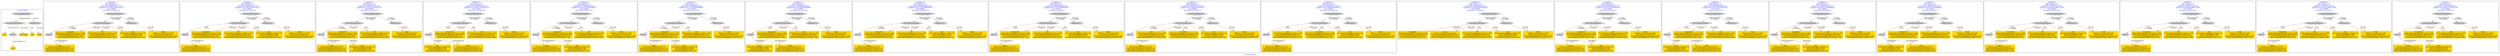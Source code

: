 digraph n0 {
fontcolor="blue"
remincross="true"
label="s16-s-hammer.xml"
subgraph cluster_0 {
label="1-correct model"
n2[style="filled",color="white",fillcolor="lightgray",label="CulturalHeritageObject1"];
n3[shape="plaintext",style="filled",fillcolor="gold",label="year"];
n4[style="filled",color="white",fillcolor="lightgray",label="Person1"];
n5[shape="plaintext",style="filled",fillcolor="gold",label="description"];
n6[shape="plaintext",style="filled",fillcolor="gold",label="title"];
n7[shape="plaintext",style="filled",fillcolor="gold",label="artist"];
n8[style="filled",color="white",fillcolor="lightgray",label="EuropeanaAggregation1"];
n9[style="filled",color="white",fillcolor="lightgray",label="WebResource1"];
n10[shape="plaintext",style="filled",fillcolor="gold",label="image"];
}
subgraph cluster_1 {
label="candidate 0\nlink coherence:1.0\nnode coherence:1.0\nconfidence:0.4995360125774145\nmapping score:0.5665120041924715\ncost:7.99964\n-precision:0.75-recall:0.75"
n12[style="filled",color="white",fillcolor="lightgray",label="CulturalHeritageObject1"];
n13[style="filled",color="white",fillcolor="lightgray",label="Person1"];
n14[style="filled",color="white",fillcolor="lightgray",label="EuropeanaAggregation1"];
n15[style="filled",color="white",fillcolor="lightgray",label="WebResource1"];
n16[shape="plaintext",style="filled",fillcolor="gold",label="artist\n[Person,nameOfThePerson,0.471]\n[CulturalHeritageObject,description,0.24]\n[Person,biographicalInformation,0.211]\n[CulturalHeritageObject,provenance,0.078]"];
n17[shape="plaintext",style="filled",fillcolor="gold",label="image\n[WebResource,classLink,0.856]\n[Document,classLink,0.081]\n[CulturalHeritageObject,description,0.049]\n[CulturalHeritageObject,extent,0.014]"];
n18[shape="plaintext",style="filled",fillcolor="gold",label="description\n[CulturalHeritageObject,provenance,0.455]\n[CulturalHeritageObject,description,0.225]\n[CulturalHeritageObject,title,0.182]\n[Person,biographicalInformation,0.138]"];
n19[shape="plaintext",style="filled",fillcolor="gold",label="title\n[CulturalHeritageObject,description,0.385]\n[CulturalHeritageObject,title,0.301]\n[Person,biographicalInformation,0.253]\n[CulturalHeritageObject,provenance,0.061]"];
n20[shape="plaintext",style="filled",fillcolor="gold",label="year\n[CulturalHeritageObject,created,0.33]\n[Person,dateOfBirth,0.288]\n[Person,dateOfDeath,0.276]\n[CulturalHeritageObject,title,0.105]"];
}
subgraph cluster_2 {
label="candidate 1\nlink coherence:1.0\nnode coherence:1.0\nconfidence:0.4995360125774145\nmapping score:0.5665120041924715\ncost:7.99978\n-precision:0.62-recall:0.62"
n22[style="filled",color="white",fillcolor="lightgray",label="CulturalHeritageObject1"];
n23[style="filled",color="white",fillcolor="lightgray",label="Person2"];
n24[style="filled",color="white",fillcolor="lightgray",label="EuropeanaAggregation1"];
n25[style="filled",color="white",fillcolor="lightgray",label="WebResource1"];
n26[shape="plaintext",style="filled",fillcolor="gold",label="image\n[WebResource,classLink,0.856]\n[Document,classLink,0.081]\n[CulturalHeritageObject,description,0.049]\n[CulturalHeritageObject,extent,0.014]"];
n27[shape="plaintext",style="filled",fillcolor="gold",label="description\n[CulturalHeritageObject,provenance,0.455]\n[CulturalHeritageObject,description,0.225]\n[CulturalHeritageObject,title,0.182]\n[Person,biographicalInformation,0.138]"];
n28[shape="plaintext",style="filled",fillcolor="gold",label="artist\n[Person,nameOfThePerson,0.471]\n[CulturalHeritageObject,description,0.24]\n[Person,biographicalInformation,0.211]\n[CulturalHeritageObject,provenance,0.078]"];
n29[shape="plaintext",style="filled",fillcolor="gold",label="title\n[CulturalHeritageObject,description,0.385]\n[CulturalHeritageObject,title,0.301]\n[Person,biographicalInformation,0.253]\n[CulturalHeritageObject,provenance,0.061]"];
n30[shape="plaintext",style="filled",fillcolor="gold",label="year\n[CulturalHeritageObject,created,0.33]\n[Person,dateOfBirth,0.288]\n[Person,dateOfDeath,0.276]\n[CulturalHeritageObject,title,0.105]"];
}
subgraph cluster_3 {
label="candidate 10\nlink coherence:1.0\nnode coherence:1.0\nconfidence:0.4743453582639473\nmapping score:0.5581151194213158\ncost:7.99974\n-precision:0.75-recall:0.75"
n32[style="filled",color="white",fillcolor="lightgray",label="CulturalHeritageObject1"];
n33[style="filled",color="white",fillcolor="lightgray",label="Person1"];
n34[style="filled",color="white",fillcolor="lightgray",label="EuropeanaAggregation1"];
n35[style="filled",color="white",fillcolor="lightgray",label="WebResource2"];
n36[shape="plaintext",style="filled",fillcolor="gold",label="artist\n[Person,nameOfThePerson,0.471]\n[CulturalHeritageObject,description,0.24]\n[Person,biographicalInformation,0.211]\n[CulturalHeritageObject,provenance,0.078]"];
n37[shape="plaintext",style="filled",fillcolor="gold",label="description\n[CulturalHeritageObject,provenance,0.455]\n[CulturalHeritageObject,description,0.225]\n[CulturalHeritageObject,title,0.182]\n[Person,biographicalInformation,0.138]"];
n38[shape="plaintext",style="filled",fillcolor="gold",label="image\n[WebResource,classLink,0.856]\n[Document,classLink,0.081]\n[CulturalHeritageObject,description,0.049]\n[CulturalHeritageObject,extent,0.014]"];
n39[shape="plaintext",style="filled",fillcolor="gold",label="title\n[CulturalHeritageObject,description,0.385]\n[CulturalHeritageObject,title,0.301]\n[Person,biographicalInformation,0.253]\n[CulturalHeritageObject,provenance,0.061]"];
n40[shape="plaintext",style="filled",fillcolor="gold",label="year\n[CulturalHeritageObject,created,0.33]\n[Person,dateOfBirth,0.288]\n[Person,dateOfDeath,0.276]\n[CulturalHeritageObject,title,0.105]"];
}
subgraph cluster_4 {
label="candidate 11\nlink coherence:1.0\nnode coherence:1.0\nconfidence:0.4743453582639473\nmapping score:0.5581151194213158\ncost:7.99978\n-precision:0.62-recall:0.62"
n42[style="filled",color="white",fillcolor="lightgray",label="CulturalHeritageObject1"];
n43[style="filled",color="white",fillcolor="lightgray",label="Person2"];
n44[style="filled",color="white",fillcolor="lightgray",label="EuropeanaAggregation1"];
n45[style="filled",color="white",fillcolor="lightgray",label="WebResource1"];
n46[shape="plaintext",style="filled",fillcolor="gold",label="image\n[WebResource,classLink,0.856]\n[Document,classLink,0.081]\n[CulturalHeritageObject,description,0.049]\n[CulturalHeritageObject,extent,0.014]"];
n47[shape="plaintext",style="filled",fillcolor="gold",label="description\n[CulturalHeritageObject,provenance,0.455]\n[CulturalHeritageObject,description,0.225]\n[CulturalHeritageObject,title,0.182]\n[Person,biographicalInformation,0.138]"];
n48[shape="plaintext",style="filled",fillcolor="gold",label="year\n[CulturalHeritageObject,created,0.33]\n[Person,dateOfBirth,0.288]\n[Person,dateOfDeath,0.276]\n[CulturalHeritageObject,title,0.105]"];
n49[shape="plaintext",style="filled",fillcolor="gold",label="artist\n[Person,nameOfThePerson,0.471]\n[CulturalHeritageObject,description,0.24]\n[Person,biographicalInformation,0.211]\n[CulturalHeritageObject,provenance,0.078]"];
n50[shape="plaintext",style="filled",fillcolor="gold",label="title\n[CulturalHeritageObject,description,0.385]\n[CulturalHeritageObject,title,0.301]\n[Person,biographicalInformation,0.253]\n[CulturalHeritageObject,provenance,0.061]"];
}
subgraph cluster_5 {
label="candidate 12\nlink coherence:1.0\nnode coherence:1.0\nconfidence:0.471988280365682\nmapping score:0.5573294267885607\ncost:7.99964\n-precision:0.75-recall:0.75"
n52[style="filled",color="white",fillcolor="lightgray",label="CulturalHeritageObject1"];
n53[style="filled",color="white",fillcolor="lightgray",label="Person1"];
n54[style="filled",color="white",fillcolor="lightgray",label="EuropeanaAggregation1"];
n55[style="filled",color="white",fillcolor="lightgray",label="WebResource1"];
n56[shape="plaintext",style="filled",fillcolor="gold",label="artist\n[Person,nameOfThePerson,0.471]\n[CulturalHeritageObject,description,0.24]\n[Person,biographicalInformation,0.211]\n[CulturalHeritageObject,provenance,0.078]"];
n57[shape="plaintext",style="filled",fillcolor="gold",label="image\n[WebResource,classLink,0.856]\n[Document,classLink,0.081]\n[CulturalHeritageObject,description,0.049]\n[CulturalHeritageObject,extent,0.014]"];
n58[shape="plaintext",style="filled",fillcolor="gold",label="description\n[CulturalHeritageObject,provenance,0.455]\n[CulturalHeritageObject,description,0.225]\n[CulturalHeritageObject,title,0.182]\n[Person,biographicalInformation,0.138]"];
n59[shape="plaintext",style="filled",fillcolor="gold",label="title\n[CulturalHeritageObject,description,0.385]\n[CulturalHeritageObject,title,0.301]\n[Person,biographicalInformation,0.253]\n[CulturalHeritageObject,provenance,0.061]"];
n60[shape="plaintext",style="filled",fillcolor="gold",label="year\n[CulturalHeritageObject,created,0.33]\n[Person,dateOfBirth,0.288]\n[Person,dateOfDeath,0.276]\n[CulturalHeritageObject,title,0.105]"];
}
subgraph cluster_6 {
label="candidate 13\nlink coherence:1.0\nnode coherence:1.0\nconfidence:0.471988280365682\nmapping score:0.5573294267885607\ncost:7.99974\n-precision:0.75-recall:0.75"
n62[style="filled",color="white",fillcolor="lightgray",label="CulturalHeritageObject1"];
n63[style="filled",color="white",fillcolor="lightgray",label="Person1"];
n64[style="filled",color="white",fillcolor="lightgray",label="EuropeanaAggregation1"];
n65[style="filled",color="white",fillcolor="lightgray",label="WebResource2"];
n66[shape="plaintext",style="filled",fillcolor="gold",label="artist\n[Person,nameOfThePerson,0.471]\n[CulturalHeritageObject,description,0.24]\n[Person,biographicalInformation,0.211]\n[CulturalHeritageObject,provenance,0.078]"];
n67[shape="plaintext",style="filled",fillcolor="gold",label="description\n[CulturalHeritageObject,provenance,0.455]\n[CulturalHeritageObject,description,0.225]\n[CulturalHeritageObject,title,0.182]\n[Person,biographicalInformation,0.138]"];
n68[shape="plaintext",style="filled",fillcolor="gold",label="image\n[WebResource,classLink,0.856]\n[Document,classLink,0.081]\n[CulturalHeritageObject,description,0.049]\n[CulturalHeritageObject,extent,0.014]"];
n69[shape="plaintext",style="filled",fillcolor="gold",label="title\n[CulturalHeritageObject,description,0.385]\n[CulturalHeritageObject,title,0.301]\n[Person,biographicalInformation,0.253]\n[CulturalHeritageObject,provenance,0.061]"];
n70[shape="plaintext",style="filled",fillcolor="gold",label="year\n[CulturalHeritageObject,created,0.33]\n[Person,dateOfBirth,0.288]\n[Person,dateOfDeath,0.276]\n[CulturalHeritageObject,title,0.105]"];
}
subgraph cluster_7 {
label="candidate 14\nlink coherence:1.0\nnode coherence:1.0\nconfidence:0.471988280365682\nmapping score:0.5573294267885607\ncost:7.99978\n-precision:0.62-recall:0.62"
n72[style="filled",color="white",fillcolor="lightgray",label="CulturalHeritageObject1"];
n73[style="filled",color="white",fillcolor="lightgray",label="Person2"];
n74[style="filled",color="white",fillcolor="lightgray",label="EuropeanaAggregation1"];
n75[style="filled",color="white",fillcolor="lightgray",label="WebResource1"];
n76[shape="plaintext",style="filled",fillcolor="gold",label="year\n[CulturalHeritageObject,created,0.33]\n[Person,dateOfBirth,0.288]\n[Person,dateOfDeath,0.276]\n[CulturalHeritageObject,title,0.105]"];
n77[shape="plaintext",style="filled",fillcolor="gold",label="image\n[WebResource,classLink,0.856]\n[Document,classLink,0.081]\n[CulturalHeritageObject,description,0.049]\n[CulturalHeritageObject,extent,0.014]"];
n78[shape="plaintext",style="filled",fillcolor="gold",label="description\n[CulturalHeritageObject,provenance,0.455]\n[CulturalHeritageObject,description,0.225]\n[CulturalHeritageObject,title,0.182]\n[Person,biographicalInformation,0.138]"];
n79[shape="plaintext",style="filled",fillcolor="gold",label="artist\n[Person,nameOfThePerson,0.471]\n[CulturalHeritageObject,description,0.24]\n[Person,biographicalInformation,0.211]\n[CulturalHeritageObject,provenance,0.078]"];
n80[shape="plaintext",style="filled",fillcolor="gold",label="title\n[CulturalHeritageObject,description,0.385]\n[CulturalHeritageObject,title,0.301]\n[Person,biographicalInformation,0.253]\n[CulturalHeritageObject,provenance,0.061]"];
}
subgraph cluster_8 {
label="candidate 15\nlink coherence:1.0\nnode coherence:1.0\nconfidence:0.4545302046881806\nmapping score:0.5515100682293935\ncost:7.99964\n-precision:0.62-recall:0.62"
n82[style="filled",color="white",fillcolor="lightgray",label="CulturalHeritageObject1"];
n83[style="filled",color="white",fillcolor="lightgray",label="Person1"];
n84[style="filled",color="white",fillcolor="lightgray",label="EuropeanaAggregation1"];
n85[style="filled",color="white",fillcolor="lightgray",label="WebResource1"];
n86[shape="plaintext",style="filled",fillcolor="gold",label="artist\n[Person,nameOfThePerson,0.471]\n[CulturalHeritageObject,description,0.24]\n[Person,biographicalInformation,0.211]\n[CulturalHeritageObject,provenance,0.078]"];
n87[shape="plaintext",style="filled",fillcolor="gold",label="image\n[WebResource,classLink,0.856]\n[Document,classLink,0.081]\n[CulturalHeritageObject,description,0.049]\n[CulturalHeritageObject,extent,0.014]"];
n88[shape="plaintext",style="filled",fillcolor="gold",label="description\n[CulturalHeritageObject,provenance,0.455]\n[CulturalHeritageObject,description,0.225]\n[CulturalHeritageObject,title,0.182]\n[Person,biographicalInformation,0.138]"];
n89[shape="plaintext",style="filled",fillcolor="gold",label="title\n[CulturalHeritageObject,description,0.385]\n[CulturalHeritageObject,title,0.301]\n[Person,biographicalInformation,0.253]\n[CulturalHeritageObject,provenance,0.061]"];
n90[shape="plaintext",style="filled",fillcolor="gold",label="year\n[CulturalHeritageObject,created,0.33]\n[Person,dateOfBirth,0.288]\n[Person,dateOfDeath,0.276]\n[CulturalHeritageObject,title,0.105]"];
}
subgraph cluster_9 {
label="candidate 16\nlink coherence:1.0\nnode coherence:1.0\nconfidence:0.4545302046881806\nmapping score:0.5515100682293935\ncost:7.99978\n-precision:0.5-recall:0.5"
n92[style="filled",color="white",fillcolor="lightgray",label="CulturalHeritageObject1"];
n93[style="filled",color="white",fillcolor="lightgray",label="Person2"];
n94[style="filled",color="white",fillcolor="lightgray",label="EuropeanaAggregation1"];
n95[style="filled",color="white",fillcolor="lightgray",label="WebResource1"];
n96[shape="plaintext",style="filled",fillcolor="gold",label="image\n[WebResource,classLink,0.856]\n[Document,classLink,0.081]\n[CulturalHeritageObject,description,0.049]\n[CulturalHeritageObject,extent,0.014]"];
n97[shape="plaintext",style="filled",fillcolor="gold",label="description\n[CulturalHeritageObject,provenance,0.455]\n[CulturalHeritageObject,description,0.225]\n[CulturalHeritageObject,title,0.182]\n[Person,biographicalInformation,0.138]"];
n98[shape="plaintext",style="filled",fillcolor="gold",label="artist\n[Person,nameOfThePerson,0.471]\n[CulturalHeritageObject,description,0.24]\n[Person,biographicalInformation,0.211]\n[CulturalHeritageObject,provenance,0.078]"];
n99[shape="plaintext",style="filled",fillcolor="gold",label="title\n[CulturalHeritageObject,description,0.385]\n[CulturalHeritageObject,title,0.301]\n[Person,biographicalInformation,0.253]\n[CulturalHeritageObject,provenance,0.061]"];
n100[shape="plaintext",style="filled",fillcolor="gold",label="year\n[CulturalHeritageObject,created,0.33]\n[Person,dateOfBirth,0.288]\n[Person,dateOfDeath,0.276]\n[CulturalHeritageObject,title,0.105]"];
}
subgraph cluster_10 {
label="candidate 17\nlink coherence:1.0\nnode coherence:1.0\nconfidence:0.4450221274050339\nmapping score:0.5483407091350113\ncost:7.99964\n-precision:0.75-recall:0.75"
n102[style="filled",color="white",fillcolor="lightgray",label="CulturalHeritageObject1"];
n103[style="filled",color="white",fillcolor="lightgray",label="Person1"];
n104[style="filled",color="white",fillcolor="lightgray",label="EuropeanaAggregation1"];
n105[style="filled",color="white",fillcolor="lightgray",label="WebResource1"];
n106[shape="plaintext",style="filled",fillcolor="gold",label="artist\n[Person,nameOfThePerson,0.471]\n[CulturalHeritageObject,description,0.24]\n[Person,biographicalInformation,0.211]\n[CulturalHeritageObject,provenance,0.078]"];
n107[shape="plaintext",style="filled",fillcolor="gold",label="image\n[WebResource,classLink,0.856]\n[Document,classLink,0.081]\n[CulturalHeritageObject,description,0.049]\n[CulturalHeritageObject,extent,0.014]"];
n108[shape="plaintext",style="filled",fillcolor="gold",label="title\n[CulturalHeritageObject,description,0.385]\n[CulturalHeritageObject,title,0.301]\n[Person,biographicalInformation,0.253]\n[CulturalHeritageObject,provenance,0.061]"];
n109[shape="plaintext",style="filled",fillcolor="gold",label="description\n[CulturalHeritageObject,provenance,0.455]\n[CulturalHeritageObject,description,0.225]\n[CulturalHeritageObject,title,0.182]\n[Person,biographicalInformation,0.138]"];
n110[shape="plaintext",style="filled",fillcolor="gold",label="year\n[CulturalHeritageObject,created,0.33]\n[Person,dateOfBirth,0.288]\n[Person,dateOfDeath,0.276]\n[CulturalHeritageObject,title,0.105]"];
}
subgraph cluster_11 {
label="candidate 18\nlink coherence:1.0\nnode coherence:1.0\nconfidence:0.4450221274050339\nmapping score:0.5483407091350113\ncost:7.99978\n-precision:0.62-recall:0.62"
n112[style="filled",color="white",fillcolor="lightgray",label="CulturalHeritageObject1"];
n113[style="filled",color="white",fillcolor="lightgray",label="Person2"];
n114[style="filled",color="white",fillcolor="lightgray",label="EuropeanaAggregation1"];
n115[style="filled",color="white",fillcolor="lightgray",label="WebResource1"];
n116[shape="plaintext",style="filled",fillcolor="gold",label="image\n[WebResource,classLink,0.856]\n[Document,classLink,0.081]\n[CulturalHeritageObject,description,0.049]\n[CulturalHeritageObject,extent,0.014]"];
n117[shape="plaintext",style="filled",fillcolor="gold",label="artist\n[Person,nameOfThePerson,0.471]\n[CulturalHeritageObject,description,0.24]\n[Person,biographicalInformation,0.211]\n[CulturalHeritageObject,provenance,0.078]"];
n118[shape="plaintext",style="filled",fillcolor="gold",label="title\n[CulturalHeritageObject,description,0.385]\n[CulturalHeritageObject,title,0.301]\n[Person,biographicalInformation,0.253]\n[CulturalHeritageObject,provenance,0.061]"];
n119[shape="plaintext",style="filled",fillcolor="gold",label="description\n[CulturalHeritageObject,provenance,0.455]\n[CulturalHeritageObject,description,0.225]\n[CulturalHeritageObject,title,0.182]\n[Person,biographicalInformation,0.138]"];
n120[shape="plaintext",style="filled",fillcolor="gold",label="year\n[CulturalHeritageObject,created,0.33]\n[Person,dateOfBirth,0.288]\n[Person,dateOfDeath,0.276]\n[CulturalHeritageObject,title,0.105]"];
}
subgraph cluster_12 {
label="candidate 19\nlink coherence:1.0\nnode coherence:1.0\nconfidence:0.4366078383203874\nmapping score:0.5788692794401291\ncost:6.99978\n-precision:0.71-recall:0.62"
n122[style="filled",color="white",fillcolor="lightgray",label="EuropeanaAggregation1"];
n123[style="filled",color="white",fillcolor="lightgray",label="CulturalHeritageObject1"];
n124[style="filled",color="white",fillcolor="lightgray",label="WebResource1"];
n125[shape="plaintext",style="filled",fillcolor="gold",label="image\n[WebResource,classLink,0.856]\n[Document,classLink,0.081]\n[CulturalHeritageObject,description,0.049]\n[CulturalHeritageObject,extent,0.014]"];
n126[shape="plaintext",style="filled",fillcolor="gold",label="description\n[CulturalHeritageObject,provenance,0.455]\n[CulturalHeritageObject,description,0.225]\n[CulturalHeritageObject,title,0.182]\n[Person,biographicalInformation,0.138]"];
n127[shape="plaintext",style="filled",fillcolor="gold",label="artist\n[Person,nameOfThePerson,0.471]\n[CulturalHeritageObject,description,0.24]\n[Person,biographicalInformation,0.211]\n[CulturalHeritageObject,provenance,0.078]"];
n128[shape="plaintext",style="filled",fillcolor="gold",label="title\n[CulturalHeritageObject,description,0.385]\n[CulturalHeritageObject,title,0.301]\n[Person,biographicalInformation,0.253]\n[CulturalHeritageObject,provenance,0.061]"];
n129[shape="plaintext",style="filled",fillcolor="gold",label="year\n[CulturalHeritageObject,created,0.33]\n[Person,dateOfBirth,0.288]\n[Person,dateOfDeath,0.276]\n[CulturalHeritageObject,title,0.105]"];
}
subgraph cluster_13 {
label="candidate 2\nlink coherence:1.0\nnode coherence:1.0\nconfidence:0.49110983550659776\nmapping score:0.5637032785021993\ncost:7.99964\n-precision:0.62-recall:0.62"
n131[style="filled",color="white",fillcolor="lightgray",label="CulturalHeritageObject1"];
n132[style="filled",color="white",fillcolor="lightgray",label="Person1"];
n133[style="filled",color="white",fillcolor="lightgray",label="EuropeanaAggregation1"];
n134[style="filled",color="white",fillcolor="lightgray",label="WebResource1"];
n135[shape="plaintext",style="filled",fillcolor="gold",label="artist\n[Person,nameOfThePerson,0.471]\n[CulturalHeritageObject,description,0.24]\n[Person,biographicalInformation,0.211]\n[CulturalHeritageObject,provenance,0.078]"];
n136[shape="plaintext",style="filled",fillcolor="gold",label="image\n[WebResource,classLink,0.856]\n[Document,classLink,0.081]\n[CulturalHeritageObject,description,0.049]\n[CulturalHeritageObject,extent,0.014]"];
n137[shape="plaintext",style="filled",fillcolor="gold",label="description\n[CulturalHeritageObject,provenance,0.455]\n[CulturalHeritageObject,description,0.225]\n[CulturalHeritageObject,title,0.182]\n[Person,biographicalInformation,0.138]"];
n138[shape="plaintext",style="filled",fillcolor="gold",label="title\n[CulturalHeritageObject,description,0.385]\n[CulturalHeritageObject,title,0.301]\n[Person,biographicalInformation,0.253]\n[CulturalHeritageObject,provenance,0.061]"];
n139[shape="plaintext",style="filled",fillcolor="gold",label="year\n[CulturalHeritageObject,created,0.33]\n[Person,dateOfBirth,0.288]\n[Person,dateOfDeath,0.276]\n[CulturalHeritageObject,title,0.105]"];
}
subgraph cluster_14 {
label="candidate 3\nlink coherence:1.0\nnode coherence:1.0\nconfidence:0.49110983550659776\nmapping score:0.5637032785021993\ncost:7.99978\n-precision:0.5-recall:0.5"
n141[style="filled",color="white",fillcolor="lightgray",label="CulturalHeritageObject1"];
n142[style="filled",color="white",fillcolor="lightgray",label="Person2"];
n143[style="filled",color="white",fillcolor="lightgray",label="EuropeanaAggregation1"];
n144[style="filled",color="white",fillcolor="lightgray",label="WebResource1"];
n145[shape="plaintext",style="filled",fillcolor="gold",label="image\n[WebResource,classLink,0.856]\n[Document,classLink,0.081]\n[CulturalHeritageObject,description,0.049]\n[CulturalHeritageObject,extent,0.014]"];
n146[shape="plaintext",style="filled",fillcolor="gold",label="description\n[CulturalHeritageObject,provenance,0.455]\n[CulturalHeritageObject,description,0.225]\n[CulturalHeritageObject,title,0.182]\n[Person,biographicalInformation,0.138]"];
n147[shape="plaintext",style="filled",fillcolor="gold",label="year\n[CulturalHeritageObject,created,0.33]\n[Person,dateOfBirth,0.288]\n[Person,dateOfDeath,0.276]\n[CulturalHeritageObject,title,0.105]"];
n148[shape="plaintext",style="filled",fillcolor="gold",label="artist\n[Person,nameOfThePerson,0.471]\n[CulturalHeritageObject,description,0.24]\n[Person,biographicalInformation,0.211]\n[CulturalHeritageObject,provenance,0.078]"];
n149[shape="plaintext",style="filled",fillcolor="gold",label="title\n[CulturalHeritageObject,description,0.385]\n[CulturalHeritageObject,title,0.301]\n[Person,biographicalInformation,0.253]\n[CulturalHeritageObject,provenance,0.061]"];
}
subgraph cluster_15 {
label="candidate 4\nlink coherence:1.0\nnode coherence:1.0\nconfidence:0.48875275760833237\nmapping score:0.5629175858694441\ncost:7.99964\n-precision:0.62-recall:0.62"
n151[style="filled",color="white",fillcolor="lightgray",label="CulturalHeritageObject1"];
n152[style="filled",color="white",fillcolor="lightgray",label="Person1"];
n153[style="filled",color="white",fillcolor="lightgray",label="EuropeanaAggregation1"];
n154[style="filled",color="white",fillcolor="lightgray",label="WebResource1"];
n155[shape="plaintext",style="filled",fillcolor="gold",label="artist\n[Person,nameOfThePerson,0.471]\n[CulturalHeritageObject,description,0.24]\n[Person,biographicalInformation,0.211]\n[CulturalHeritageObject,provenance,0.078]"];
n156[shape="plaintext",style="filled",fillcolor="gold",label="image\n[WebResource,classLink,0.856]\n[Document,classLink,0.081]\n[CulturalHeritageObject,description,0.049]\n[CulturalHeritageObject,extent,0.014]"];
n157[shape="plaintext",style="filled",fillcolor="gold",label="description\n[CulturalHeritageObject,provenance,0.455]\n[CulturalHeritageObject,description,0.225]\n[CulturalHeritageObject,title,0.182]\n[Person,biographicalInformation,0.138]"];
n158[shape="plaintext",style="filled",fillcolor="gold",label="title\n[CulturalHeritageObject,description,0.385]\n[CulturalHeritageObject,title,0.301]\n[Person,biographicalInformation,0.253]\n[CulturalHeritageObject,provenance,0.061]"];
n159[shape="plaintext",style="filled",fillcolor="gold",label="year\n[CulturalHeritageObject,created,0.33]\n[Person,dateOfBirth,0.288]\n[Person,dateOfDeath,0.276]\n[CulturalHeritageObject,title,0.105]"];
}
subgraph cluster_16 {
label="candidate 5\nlink coherence:1.0\nnode coherence:1.0\nconfidence:0.48875275760833237\nmapping score:0.5629175858694441\ncost:7.99978\n-precision:0.5-recall:0.5"
n161[style="filled",color="white",fillcolor="lightgray",label="CulturalHeritageObject1"];
n162[style="filled",color="white",fillcolor="lightgray",label="Person2"];
n163[style="filled",color="white",fillcolor="lightgray",label="EuropeanaAggregation1"];
n164[style="filled",color="white",fillcolor="lightgray",label="WebResource1"];
n165[shape="plaintext",style="filled",fillcolor="gold",label="year\n[CulturalHeritageObject,created,0.33]\n[Person,dateOfBirth,0.288]\n[Person,dateOfDeath,0.276]\n[CulturalHeritageObject,title,0.105]"];
n166[shape="plaintext",style="filled",fillcolor="gold",label="image\n[WebResource,classLink,0.856]\n[Document,classLink,0.081]\n[CulturalHeritageObject,description,0.049]\n[CulturalHeritageObject,extent,0.014]"];
n167[shape="plaintext",style="filled",fillcolor="gold",label="description\n[CulturalHeritageObject,provenance,0.455]\n[CulturalHeritageObject,description,0.225]\n[CulturalHeritageObject,title,0.182]\n[Person,biographicalInformation,0.138]"];
n168[shape="plaintext",style="filled",fillcolor="gold",label="artist\n[Person,nameOfThePerson,0.471]\n[CulturalHeritageObject,description,0.24]\n[Person,biographicalInformation,0.211]\n[CulturalHeritageObject,provenance,0.078]"];
n169[shape="plaintext",style="filled",fillcolor="gold",label="title\n[CulturalHeritageObject,description,0.385]\n[CulturalHeritageObject,title,0.301]\n[Person,biographicalInformation,0.253]\n[CulturalHeritageObject,provenance,0.061]"];
}
subgraph cluster_17 {
label="candidate 6\nlink coherence:1.0\nnode coherence:1.0\nconfidence:0.482771535334764\nmapping score:0.560923845111588\ncost:7.99964\n-precision:0.88-recall:0.88"
n171[style="filled",color="white",fillcolor="lightgray",label="CulturalHeritageObject1"];
n172[style="filled",color="white",fillcolor="lightgray",label="Person1"];
n173[style="filled",color="white",fillcolor="lightgray",label="EuropeanaAggregation1"];
n174[style="filled",color="white",fillcolor="lightgray",label="WebResource1"];
n175[shape="plaintext",style="filled",fillcolor="gold",label="artist\n[Person,nameOfThePerson,0.471]\n[CulturalHeritageObject,description,0.24]\n[Person,biographicalInformation,0.211]\n[CulturalHeritageObject,provenance,0.078]"];
n176[shape="plaintext",style="filled",fillcolor="gold",label="image\n[WebResource,classLink,0.856]\n[Document,classLink,0.081]\n[CulturalHeritageObject,description,0.049]\n[CulturalHeritageObject,extent,0.014]"];
n177[shape="plaintext",style="filled",fillcolor="gold",label="description\n[CulturalHeritageObject,provenance,0.455]\n[CulturalHeritageObject,description,0.225]\n[CulturalHeritageObject,title,0.182]\n[Person,biographicalInformation,0.138]"];
n178[shape="plaintext",style="filled",fillcolor="gold",label="title\n[CulturalHeritageObject,description,0.385]\n[CulturalHeritageObject,title,0.301]\n[Person,biographicalInformation,0.253]\n[CulturalHeritageObject,provenance,0.061]"];
n179[shape="plaintext",style="filled",fillcolor="gold",label="year\n[CulturalHeritageObject,created,0.33]\n[Person,dateOfBirth,0.288]\n[Person,dateOfDeath,0.276]\n[CulturalHeritageObject,title,0.105]"];
}
subgraph cluster_18 {
label="candidate 7\nlink coherence:1.0\nnode coherence:1.0\nconfidence:0.482771535334764\nmapping score:0.560923845111588\ncost:7.99974\n-precision:0.88-recall:0.88"
n181[style="filled",color="white",fillcolor="lightgray",label="CulturalHeritageObject1"];
n182[style="filled",color="white",fillcolor="lightgray",label="Person1"];
n183[style="filled",color="white",fillcolor="lightgray",label="EuropeanaAggregation1"];
n184[style="filled",color="white",fillcolor="lightgray",label="WebResource2"];
n185[shape="plaintext",style="filled",fillcolor="gold",label="artist\n[Person,nameOfThePerson,0.471]\n[CulturalHeritageObject,description,0.24]\n[Person,biographicalInformation,0.211]\n[CulturalHeritageObject,provenance,0.078]"];
n186[shape="plaintext",style="filled",fillcolor="gold",label="description\n[CulturalHeritageObject,provenance,0.455]\n[CulturalHeritageObject,description,0.225]\n[CulturalHeritageObject,title,0.182]\n[Person,biographicalInformation,0.138]"];
n187[shape="plaintext",style="filled",fillcolor="gold",label="image\n[WebResource,classLink,0.856]\n[Document,classLink,0.081]\n[CulturalHeritageObject,description,0.049]\n[CulturalHeritageObject,extent,0.014]"];
n188[shape="plaintext",style="filled",fillcolor="gold",label="title\n[CulturalHeritageObject,description,0.385]\n[CulturalHeritageObject,title,0.301]\n[Person,biographicalInformation,0.253]\n[CulturalHeritageObject,provenance,0.061]"];
n189[shape="plaintext",style="filled",fillcolor="gold",label="year\n[CulturalHeritageObject,created,0.33]\n[Person,dateOfBirth,0.288]\n[Person,dateOfDeath,0.276]\n[CulturalHeritageObject,title,0.105]"];
}
subgraph cluster_19 {
label="candidate 8\nlink coherence:1.0\nnode coherence:1.0\nconfidence:0.482771535334764\nmapping score:0.560923845111588\ncost:7.99978\n-precision:0.75-recall:0.75"
n191[style="filled",color="white",fillcolor="lightgray",label="CulturalHeritageObject1"];
n192[style="filled",color="white",fillcolor="lightgray",label="Person2"];
n193[style="filled",color="white",fillcolor="lightgray",label="EuropeanaAggregation1"];
n194[style="filled",color="white",fillcolor="lightgray",label="WebResource1"];
n195[shape="plaintext",style="filled",fillcolor="gold",label="image\n[WebResource,classLink,0.856]\n[Document,classLink,0.081]\n[CulturalHeritageObject,description,0.049]\n[CulturalHeritageObject,extent,0.014]"];
n196[shape="plaintext",style="filled",fillcolor="gold",label="description\n[CulturalHeritageObject,provenance,0.455]\n[CulturalHeritageObject,description,0.225]\n[CulturalHeritageObject,title,0.182]\n[Person,biographicalInformation,0.138]"];
n197[shape="plaintext",style="filled",fillcolor="gold",label="artist\n[Person,nameOfThePerson,0.471]\n[CulturalHeritageObject,description,0.24]\n[Person,biographicalInformation,0.211]\n[CulturalHeritageObject,provenance,0.078]"];
n198[shape="plaintext",style="filled",fillcolor="gold",label="title\n[CulturalHeritageObject,description,0.385]\n[CulturalHeritageObject,title,0.301]\n[Person,biographicalInformation,0.253]\n[CulturalHeritageObject,provenance,0.061]"];
n199[shape="plaintext",style="filled",fillcolor="gold",label="year\n[CulturalHeritageObject,created,0.33]\n[Person,dateOfBirth,0.288]\n[Person,dateOfDeath,0.276]\n[CulturalHeritageObject,title,0.105]"];
}
subgraph cluster_20 {
label="candidate 9\nlink coherence:1.0\nnode coherence:1.0\nconfidence:0.4743453582639473\nmapping score:0.5581151194213158\ncost:7.99964\n-precision:0.75-recall:0.75"
n201[style="filled",color="white",fillcolor="lightgray",label="CulturalHeritageObject1"];
n202[style="filled",color="white",fillcolor="lightgray",label="Person1"];
n203[style="filled",color="white",fillcolor="lightgray",label="EuropeanaAggregation1"];
n204[style="filled",color="white",fillcolor="lightgray",label="WebResource1"];
n205[shape="plaintext",style="filled",fillcolor="gold",label="artist\n[Person,nameOfThePerson,0.471]\n[CulturalHeritageObject,description,0.24]\n[Person,biographicalInformation,0.211]\n[CulturalHeritageObject,provenance,0.078]"];
n206[shape="plaintext",style="filled",fillcolor="gold",label="image\n[WebResource,classLink,0.856]\n[Document,classLink,0.081]\n[CulturalHeritageObject,description,0.049]\n[CulturalHeritageObject,extent,0.014]"];
n207[shape="plaintext",style="filled",fillcolor="gold",label="description\n[CulturalHeritageObject,provenance,0.455]\n[CulturalHeritageObject,description,0.225]\n[CulturalHeritageObject,title,0.182]\n[Person,biographicalInformation,0.138]"];
n208[shape="plaintext",style="filled",fillcolor="gold",label="title\n[CulturalHeritageObject,description,0.385]\n[CulturalHeritageObject,title,0.301]\n[Person,biographicalInformation,0.253]\n[CulturalHeritageObject,provenance,0.061]"];
n209[shape="plaintext",style="filled",fillcolor="gold",label="year\n[CulturalHeritageObject,created,0.33]\n[Person,dateOfBirth,0.288]\n[Person,dateOfDeath,0.276]\n[CulturalHeritageObject,title,0.105]"];
}
n2 -> n3[color="brown",fontcolor="black",label="created"]
n2 -> n4[color="brown",fontcolor="black",label="creator"]
n2 -> n5[color="brown",fontcolor="black",label="description"]
n2 -> n6[color="brown",fontcolor="black",label="title"]
n4 -> n7[color="brown",fontcolor="black",label="nameOfThePerson"]
n8 -> n2[color="brown",fontcolor="black",label="aggregatedCHO"]
n8 -> n9[color="brown",fontcolor="black",label="hasView"]
n9 -> n10[color="brown",fontcolor="black",label="classLink"]
n12 -> n13[color="brown",fontcolor="black",label="creator\nw=0.99986"]
n14 -> n12[color="brown",fontcolor="black",label="aggregatedCHO\nw=0.99989"]
n14 -> n15[color="brown",fontcolor="black",label="hasView\nw=0.99989"]
n13 -> n16[color="brown",fontcolor="black",label="nameOfThePerson\nw=1.0"]
n15 -> n17[color="brown",fontcolor="black",label="classLink\nw=1.0"]
n12 -> n18[color="brown",fontcolor="black",label="provenance\nw=1.0"]
n12 -> n19[color="brown",fontcolor="black",label="description\nw=1.0"]
n12 -> n20[color="brown",fontcolor="black",label="created\nw=1.0"]
n22 -> n23[color="brown",fontcolor="black",label="sitter\nw=1.0"]
n24 -> n22[color="brown",fontcolor="black",label="aggregatedCHO\nw=0.99989"]
n24 -> n25[color="brown",fontcolor="black",label="hasView\nw=0.99989"]
n25 -> n26[color="brown",fontcolor="black",label="classLink\nw=1.0"]
n22 -> n27[color="brown",fontcolor="black",label="provenance\nw=1.0"]
n23 -> n28[color="brown",fontcolor="black",label="nameOfThePerson\nw=1.0"]
n22 -> n29[color="brown",fontcolor="black",label="description\nw=1.0"]
n22 -> n30[color="brown",fontcolor="black",label="created\nw=1.0"]
n32 -> n33[color="brown",fontcolor="black",label="creator\nw=0.99986"]
n34 -> n32[color="brown",fontcolor="black",label="aggregatedCHO\nw=0.99989"]
n34 -> n35[color="brown",fontcolor="black",label="hasView\nw=0.99999"]
n33 -> n36[color="brown",fontcolor="black",label="nameOfThePerson\nw=1.0"]
n32 -> n37[color="brown",fontcolor="black",label="provenance\nw=1.0"]
n35 -> n38[color="brown",fontcolor="black",label="classLink\nw=1.0"]
n32 -> n39[color="brown",fontcolor="black",label="title\nw=1.0"]
n33 -> n40[color="brown",fontcolor="black",label="dateOfBirth\nw=1.0"]
n42 -> n43[color="brown",fontcolor="black",label="sitter\nw=1.0"]
n44 -> n42[color="brown",fontcolor="black",label="aggregatedCHO\nw=0.99989"]
n44 -> n45[color="brown",fontcolor="black",label="hasView\nw=0.99989"]
n45 -> n46[color="brown",fontcolor="black",label="classLink\nw=1.0"]
n42 -> n47[color="brown",fontcolor="black",label="provenance\nw=1.0"]
n43 -> n48[color="brown",fontcolor="black",label="dateOfBirth\nw=1.0"]
n43 -> n49[color="brown",fontcolor="black",label="nameOfThePerson\nw=1.0"]
n42 -> n50[color="brown",fontcolor="black",label="title\nw=1.0"]
n52 -> n53[color="brown",fontcolor="black",label="creator\nw=0.99986"]
n54 -> n52[color="brown",fontcolor="black",label="aggregatedCHO\nw=0.99989"]
n54 -> n55[color="brown",fontcolor="black",label="hasView\nw=0.99989"]
n53 -> n56[color="brown",fontcolor="black",label="nameOfThePerson\nw=1.0"]
n55 -> n57[color="brown",fontcolor="black",label="classLink\nw=1.0"]
n52 -> n58[color="brown",fontcolor="black",label="provenance\nw=1.0"]
n52 -> n59[color="brown",fontcolor="black",label="title\nw=1.0"]
n53 -> n60[color="brown",fontcolor="black",label="dateOfDeath\nw=1.0"]
n62 -> n63[color="brown",fontcolor="black",label="creator\nw=0.99986"]
n64 -> n62[color="brown",fontcolor="black",label="aggregatedCHO\nw=0.99989"]
n64 -> n65[color="brown",fontcolor="black",label="hasView\nw=0.99999"]
n63 -> n66[color="brown",fontcolor="black",label="nameOfThePerson\nw=1.0"]
n62 -> n67[color="brown",fontcolor="black",label="provenance\nw=1.0"]
n65 -> n68[color="brown",fontcolor="black",label="classLink\nw=1.0"]
n62 -> n69[color="brown",fontcolor="black",label="title\nw=1.0"]
n63 -> n70[color="brown",fontcolor="black",label="dateOfDeath\nw=1.0"]
n72 -> n73[color="brown",fontcolor="black",label="sitter\nw=1.0"]
n74 -> n72[color="brown",fontcolor="black",label="aggregatedCHO\nw=0.99989"]
n74 -> n75[color="brown",fontcolor="black",label="hasView\nw=0.99989"]
n73 -> n76[color="brown",fontcolor="black",label="dateOfDeath\nw=1.0"]
n75 -> n77[color="brown",fontcolor="black",label="classLink\nw=1.0"]
n72 -> n78[color="brown",fontcolor="black",label="provenance\nw=1.0"]
n73 -> n79[color="brown",fontcolor="black",label="nameOfThePerson\nw=1.0"]
n72 -> n80[color="brown",fontcolor="black",label="title\nw=1.0"]
n82 -> n83[color="brown",fontcolor="black",label="creator\nw=0.99986"]
n84 -> n82[color="brown",fontcolor="black",label="aggregatedCHO\nw=0.99989"]
n84 -> n85[color="brown",fontcolor="black",label="hasView\nw=0.99989"]
n83 -> n86[color="brown",fontcolor="black",label="nameOfThePerson\nw=1.0"]
n85 -> n87[color="brown",fontcolor="black",label="classLink\nw=1.0"]
n82 -> n88[color="brown",fontcolor="black",label="provenance\nw=1.0"]
n82 -> n89[color="brown",fontcolor="black",label="description\nw=1.0"]
n82 -> n90[color="brown",fontcolor="black",label="title\nw=1.0"]
n92 -> n93[color="brown",fontcolor="black",label="sitter\nw=1.0"]
n94 -> n92[color="brown",fontcolor="black",label="aggregatedCHO\nw=0.99989"]
n94 -> n95[color="brown",fontcolor="black",label="hasView\nw=0.99989"]
n95 -> n96[color="brown",fontcolor="black",label="classLink\nw=1.0"]
n92 -> n97[color="brown",fontcolor="black",label="provenance\nw=1.0"]
n93 -> n98[color="brown",fontcolor="black",label="nameOfThePerson\nw=1.0"]
n92 -> n99[color="brown",fontcolor="black",label="description\nw=1.0"]
n92 -> n100[color="brown",fontcolor="black",label="title\nw=1.0"]
n102 -> n103[color="brown",fontcolor="black",label="creator\nw=0.99986"]
n104 -> n102[color="brown",fontcolor="black",label="aggregatedCHO\nw=0.99989"]
n104 -> n105[color="brown",fontcolor="black",label="hasView\nw=0.99989"]
n103 -> n106[color="brown",fontcolor="black",label="nameOfThePerson\nw=1.0"]
n105 -> n107[color="brown",fontcolor="black",label="classLink\nw=1.0"]
n102 -> n108[color="brown",fontcolor="black",label="description\nw=1.0"]
n102 -> n109[color="brown",fontcolor="black",label="title\nw=1.0"]
n102 -> n110[color="brown",fontcolor="black",label="created\nw=1.0"]
n112 -> n113[color="brown",fontcolor="black",label="sitter\nw=1.0"]
n114 -> n112[color="brown",fontcolor="black",label="aggregatedCHO\nw=0.99989"]
n114 -> n115[color="brown",fontcolor="black",label="hasView\nw=0.99989"]
n115 -> n116[color="brown",fontcolor="black",label="classLink\nw=1.0"]
n113 -> n117[color="brown",fontcolor="black",label="nameOfThePerson\nw=1.0"]
n112 -> n118[color="brown",fontcolor="black",label="description\nw=1.0"]
n112 -> n119[color="brown",fontcolor="black",label="title\nw=1.0"]
n112 -> n120[color="brown",fontcolor="black",label="created\nw=1.0"]
n122 -> n123[color="brown",fontcolor="black",label="aggregatedCHO\nw=0.99989"]
n122 -> n124[color="brown",fontcolor="black",label="hasView\nw=0.99989"]
n124 -> n125[color="brown",fontcolor="black",label="classLink\nw=1.0"]
n123 -> n126[color="brown",fontcolor="black",label="provenance\nw=1.0"]
n123 -> n127[color="brown",fontcolor="black",label="description\nw=1.0"]
n123 -> n128[color="brown",fontcolor="black",label="title\nw=1.0"]
n123 -> n129[color="brown",fontcolor="black",label="created\nw=1.0"]
n131 -> n132[color="brown",fontcolor="black",label="creator\nw=0.99986"]
n133 -> n131[color="brown",fontcolor="black",label="aggregatedCHO\nw=0.99989"]
n133 -> n134[color="brown",fontcolor="black",label="hasView\nw=0.99989"]
n132 -> n135[color="brown",fontcolor="black",label="nameOfThePerson\nw=1.0"]
n134 -> n136[color="brown",fontcolor="black",label="classLink\nw=1.0"]
n131 -> n137[color="brown",fontcolor="black",label="provenance\nw=1.0"]
n131 -> n138[color="brown",fontcolor="black",label="description\nw=1.0"]
n132 -> n139[color="brown",fontcolor="black",label="dateOfBirth\nw=1.0"]
n141 -> n142[color="brown",fontcolor="black",label="sitter\nw=1.0"]
n143 -> n141[color="brown",fontcolor="black",label="aggregatedCHO\nw=0.99989"]
n143 -> n144[color="brown",fontcolor="black",label="hasView\nw=0.99989"]
n144 -> n145[color="brown",fontcolor="black",label="classLink\nw=1.0"]
n141 -> n146[color="brown",fontcolor="black",label="provenance\nw=1.0"]
n142 -> n147[color="brown",fontcolor="black",label="dateOfBirth\nw=1.0"]
n142 -> n148[color="brown",fontcolor="black",label="nameOfThePerson\nw=1.0"]
n141 -> n149[color="brown",fontcolor="black",label="description\nw=1.0"]
n151 -> n152[color="brown",fontcolor="black",label="creator\nw=0.99986"]
n153 -> n151[color="brown",fontcolor="black",label="aggregatedCHO\nw=0.99989"]
n153 -> n154[color="brown",fontcolor="black",label="hasView\nw=0.99989"]
n152 -> n155[color="brown",fontcolor="black",label="nameOfThePerson\nw=1.0"]
n154 -> n156[color="brown",fontcolor="black",label="classLink\nw=1.0"]
n151 -> n157[color="brown",fontcolor="black",label="provenance\nw=1.0"]
n151 -> n158[color="brown",fontcolor="black",label="description\nw=1.0"]
n152 -> n159[color="brown",fontcolor="black",label="dateOfDeath\nw=1.0"]
n161 -> n162[color="brown",fontcolor="black",label="sitter\nw=1.0"]
n163 -> n161[color="brown",fontcolor="black",label="aggregatedCHO\nw=0.99989"]
n163 -> n164[color="brown",fontcolor="black",label="hasView\nw=0.99989"]
n162 -> n165[color="brown",fontcolor="black",label="dateOfDeath\nw=1.0"]
n164 -> n166[color="brown",fontcolor="black",label="classLink\nw=1.0"]
n161 -> n167[color="brown",fontcolor="black",label="provenance\nw=1.0"]
n162 -> n168[color="brown",fontcolor="black",label="nameOfThePerson\nw=1.0"]
n161 -> n169[color="brown",fontcolor="black",label="description\nw=1.0"]
n171 -> n172[color="brown",fontcolor="black",label="creator\nw=0.99986"]
n173 -> n171[color="brown",fontcolor="black",label="aggregatedCHO\nw=0.99989"]
n173 -> n174[color="brown",fontcolor="black",label="hasView\nw=0.99989"]
n172 -> n175[color="brown",fontcolor="black",label="nameOfThePerson\nw=1.0"]
n174 -> n176[color="brown",fontcolor="black",label="classLink\nw=1.0"]
n171 -> n177[color="brown",fontcolor="black",label="provenance\nw=1.0"]
n171 -> n178[color="brown",fontcolor="black",label="title\nw=1.0"]
n171 -> n179[color="brown",fontcolor="black",label="created\nw=1.0"]
n181 -> n182[color="brown",fontcolor="black",label="creator\nw=0.99986"]
n183 -> n181[color="brown",fontcolor="black",label="aggregatedCHO\nw=0.99989"]
n183 -> n184[color="brown",fontcolor="black",label="hasView\nw=0.99999"]
n182 -> n185[color="brown",fontcolor="black",label="nameOfThePerson\nw=1.0"]
n181 -> n186[color="brown",fontcolor="black",label="provenance\nw=1.0"]
n184 -> n187[color="brown",fontcolor="black",label="classLink\nw=1.0"]
n181 -> n188[color="brown",fontcolor="black",label="title\nw=1.0"]
n181 -> n189[color="brown",fontcolor="black",label="created\nw=1.0"]
n191 -> n192[color="brown",fontcolor="black",label="sitter\nw=1.0"]
n193 -> n191[color="brown",fontcolor="black",label="aggregatedCHO\nw=0.99989"]
n193 -> n194[color="brown",fontcolor="black",label="hasView\nw=0.99989"]
n194 -> n195[color="brown",fontcolor="black",label="classLink\nw=1.0"]
n191 -> n196[color="brown",fontcolor="black",label="provenance\nw=1.0"]
n192 -> n197[color="brown",fontcolor="black",label="nameOfThePerson\nw=1.0"]
n191 -> n198[color="brown",fontcolor="black",label="title\nw=1.0"]
n191 -> n199[color="brown",fontcolor="black",label="created\nw=1.0"]
n201 -> n202[color="brown",fontcolor="black",label="creator\nw=0.99986"]
n203 -> n201[color="brown",fontcolor="black",label="aggregatedCHO\nw=0.99989"]
n203 -> n204[color="brown",fontcolor="black",label="hasView\nw=0.99989"]
n202 -> n205[color="brown",fontcolor="black",label="nameOfThePerson\nw=1.0"]
n204 -> n206[color="brown",fontcolor="black",label="classLink\nw=1.0"]
n201 -> n207[color="brown",fontcolor="black",label="provenance\nw=1.0"]
n201 -> n208[color="brown",fontcolor="black",label="title\nw=1.0"]
n202 -> n209[color="brown",fontcolor="black",label="dateOfBirth\nw=1.0"]
}
